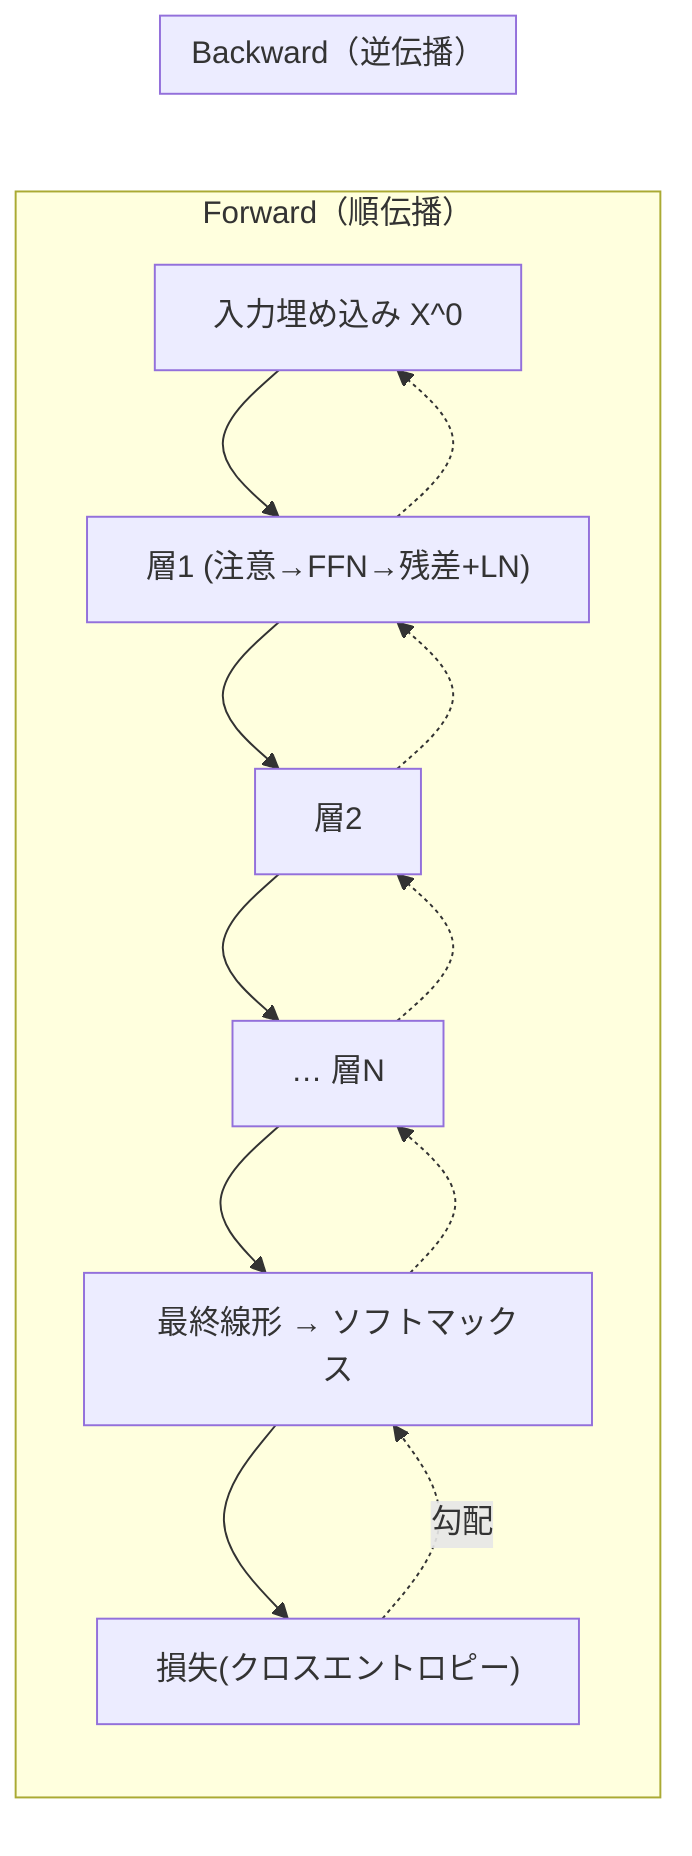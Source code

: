 flowchart LR
  subgraph Forward["Forward（順伝播）"]
    X0["入力埋め込み X^0"] --> L1["層1 (注意→FFN→残差+LN)"] --> L2["層2"] --> L3["… 層N"]
    L3 --> Logits["最終線形 → ソフトマックス"]
    Logits --> Loss["損失(クロスエントロピー)"]
  end

  subgraph Backward["Backward（逆伝播）"]
    Loss -. 勾配 .-> Logits -.-> L3 -.-> L2 -.-> L1 -.-> X0
  end